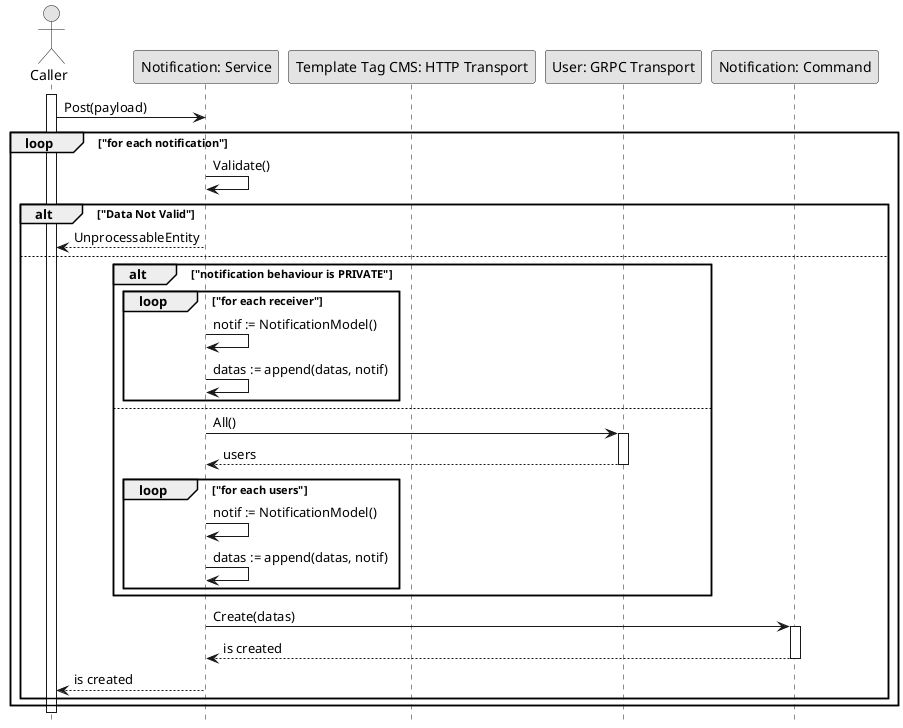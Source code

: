 @startuml PostNotification

skinparam Monochrome true
skinparam Shadowing false
hide footbox

actor "Caller" as Caller
participant "Notification: Service" as NotificationService
participant "Template Tag CMS: HTTP Transport" as TTCMSHTTPTransport
participant "User: GRPC Transport" as UserGRPCTransport
participant "Notification: Command" as NotificationCommand

activate Caller

Caller->NotificationService: Post(payload)

loop "for each notification"
    NotificationService->NotificationService: Validate()

    alt "Data Not Valid"
        NotificationService-->Caller: UnprocessableEntity
    else
        alt "notification behaviour is PRIVATE"
            loop "for each receiver"
                NotificationService->NotificationService: notif := NotificationModel()
                NotificationService->NotificationService: datas := append(datas, notif)
            end
        else
            NotificationService->UserGRPCTransport: All()
            activate UserGRPCTransport
            UserGRPCTransport-->NotificationService: users
            deactivate UserGRPCTransport

            loop "for each users"
                NotificationService->NotificationService: notif := NotificationModel()
                NotificationService->NotificationService: datas := append(datas, notif)
            end
        end

        NotificationService->NotificationCommand: Create(datas)
        activate NotificationCommand
        NotificationCommand-->NotificationService: is created
        deactivate NotificationCommand
        NotificationService-->Caller: is created
        deactivate NotificationService
    end
end

deactivate Caller

@enduml